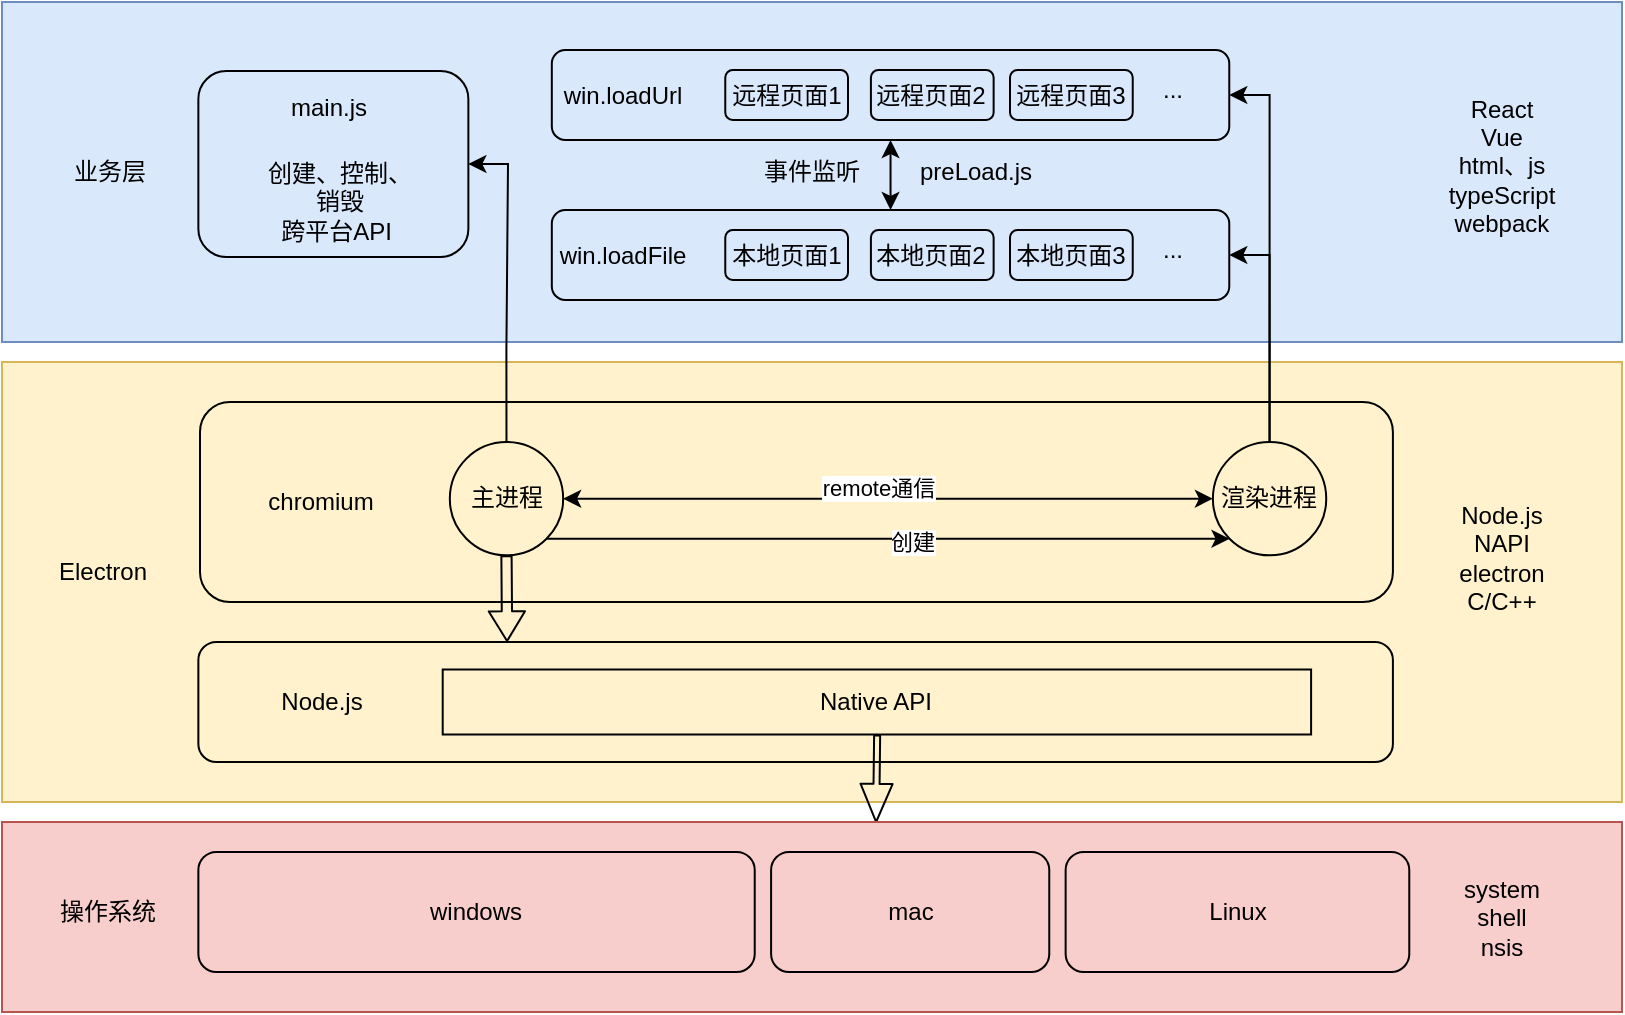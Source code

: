<mxfile version="14.8.4" type="github">
  <diagram id="m6H8VTKPJ6Sz8m5hufJF" name="第 1 页">
    <mxGraphModel dx="2067" dy="754" grid="1" gridSize="10" guides="1" tooltips="1" connect="1" arrows="1" fold="1" page="1" pageScale="1" pageWidth="827" pageHeight="1169" math="0" shadow="0">
      <root>
        <mxCell id="0" />
        <mxCell id="1" parent="0" />
        <mxCell id="TbtT0JVvoeRSLPMh4YAU-9" value="" style="group" vertex="1" connectable="0" parent="1">
          <mxGeometry x="-800" y="10" width="810" height="505" as="geometry" />
        </mxCell>
        <mxCell id="xWHJRbcJxK2UCn6IHJpZ-27" value="事件监听" style="rounded=0;whiteSpace=wrap;html=1;fillColor=#dae8fc;strokeColor=#6c8ebf;" parent="TbtT0JVvoeRSLPMh4YAU-9" vertex="1">
          <mxGeometry width="810" height="170" as="geometry" />
        </mxCell>
        <mxCell id="xWHJRbcJxK2UCn6IHJpZ-18" value="" style="rounded=0;whiteSpace=wrap;html=1;fillColor=#fff2cc;strokeColor=#d6b656;" parent="TbtT0JVvoeRSLPMh4YAU-9" vertex="1">
          <mxGeometry y="180" width="810" height="220" as="geometry" />
        </mxCell>
        <mxCell id="xWHJRbcJxK2UCn6IHJpZ-2" value="" style="rounded=1;whiteSpace=wrap;html=1;fillColor=none;" parent="TbtT0JVvoeRSLPMh4YAU-9" vertex="1">
          <mxGeometry x="99" y="200" width="596.455" height="100" as="geometry" />
        </mxCell>
        <mxCell id="xWHJRbcJxK2UCn6IHJpZ-3" value="chromium" style="text;html=1;strokeColor=none;fillColor=none;align=center;verticalAlign=middle;whiteSpace=wrap;rounded=0;" parent="TbtT0JVvoeRSLPMh4YAU-9" vertex="1">
          <mxGeometry x="143.182" y="240" width="32.727" height="20" as="geometry" />
        </mxCell>
        <mxCell id="xWHJRbcJxK2UCn6IHJpZ-23" value="Electron" style="text;html=1;strokeColor=none;fillColor=none;align=center;verticalAlign=middle;whiteSpace=wrap;rounded=0;" parent="TbtT0JVvoeRSLPMh4YAU-9" vertex="1">
          <mxGeometry x="34.364" y="275" width="32.727" height="20" as="geometry" />
        </mxCell>
        <mxCell id="xWHJRbcJxK2UCn6IHJpZ-29" value="业务层" style="text;html=1;strokeColor=none;fillColor=none;align=center;verticalAlign=middle;whiteSpace=wrap;rounded=0;" parent="TbtT0JVvoeRSLPMh4YAU-9" vertex="1">
          <mxGeometry x="31.36" y="75" width="45.64" height="20" as="geometry" />
        </mxCell>
        <mxCell id="xWHJRbcJxK2UCn6IHJpZ-31" value="" style="rounded=1;whiteSpace=wrap;html=1;fillColor=none;" parent="TbtT0JVvoeRSLPMh4YAU-9" vertex="1">
          <mxGeometry x="274.909" y="24" width="338.727" height="45" as="geometry" />
        </mxCell>
        <mxCell id="xWHJRbcJxK2UCn6IHJpZ-32" value="" style="rounded=1;whiteSpace=wrap;html=1;fillColor=none;" parent="TbtT0JVvoeRSLPMh4YAU-9" vertex="1">
          <mxGeometry x="274.909" y="104" width="338.727" height="45" as="geometry" />
        </mxCell>
        <mxCell id="xWHJRbcJxK2UCn6IHJpZ-39" value="win.loadUrl" style="text;html=1;strokeColor=none;fillColor=none;align=center;verticalAlign=middle;whiteSpace=wrap;rounded=0;" parent="TbtT0JVvoeRSLPMh4YAU-9" vertex="1">
          <mxGeometry x="293.727" y="36.5" width="32.727" height="20" as="geometry" />
        </mxCell>
        <mxCell id="xWHJRbcJxK2UCn6IHJpZ-40" value="win.loadFile" style="text;html=1;strokeColor=none;fillColor=none;align=center;verticalAlign=middle;whiteSpace=wrap;rounded=0;" parent="TbtT0JVvoeRSLPMh4YAU-9" vertex="1">
          <mxGeometry x="293.727" y="116.5" width="32.727" height="20" as="geometry" />
        </mxCell>
        <mxCell id="xWHJRbcJxK2UCn6IHJpZ-41" value="本地页面1" style="rounded=1;whiteSpace=wrap;html=1;fillColor=none;" parent="TbtT0JVvoeRSLPMh4YAU-9" vertex="1">
          <mxGeometry x="361.636" y="114" width="61.364" height="25" as="geometry" />
        </mxCell>
        <mxCell id="xWHJRbcJxK2UCn6IHJpZ-42" value="本地页面2" style="rounded=1;whiteSpace=wrap;html=1;fillColor=none;" parent="TbtT0JVvoeRSLPMh4YAU-9" vertex="1">
          <mxGeometry x="434.455" y="114" width="61.364" height="25" as="geometry" />
        </mxCell>
        <mxCell id="xWHJRbcJxK2UCn6IHJpZ-43" value="本地页面3" style="rounded=1;whiteSpace=wrap;html=1;fillColor=none;" parent="TbtT0JVvoeRSLPMh4YAU-9" vertex="1">
          <mxGeometry x="504" y="114" width="61.364" height="25" as="geometry" />
        </mxCell>
        <mxCell id="xWHJRbcJxK2UCn6IHJpZ-44" value="..." style="text;html=1;strokeColor=none;fillColor=none;align=center;verticalAlign=middle;whiteSpace=wrap;rounded=0;" parent="TbtT0JVvoeRSLPMh4YAU-9" vertex="1">
          <mxGeometry x="568.636" y="114" width="32.727" height="20" as="geometry" />
        </mxCell>
        <mxCell id="xWHJRbcJxK2UCn6IHJpZ-45" value="远程页面1" style="rounded=1;whiteSpace=wrap;html=1;fillColor=none;" parent="TbtT0JVvoeRSLPMh4YAU-9" vertex="1">
          <mxGeometry x="361.636" y="34" width="61.364" height="25" as="geometry" />
        </mxCell>
        <mxCell id="xWHJRbcJxK2UCn6IHJpZ-46" value="远程页面2" style="rounded=1;whiteSpace=wrap;html=1;fillColor=none;" parent="TbtT0JVvoeRSLPMh4YAU-9" vertex="1">
          <mxGeometry x="434.455" y="34" width="61.364" height="25" as="geometry" />
        </mxCell>
        <mxCell id="xWHJRbcJxK2UCn6IHJpZ-47" value="远程页面3" style="rounded=1;whiteSpace=wrap;html=1;fillColor=none;" parent="TbtT0JVvoeRSLPMh4YAU-9" vertex="1">
          <mxGeometry x="504" y="34" width="61.364" height="25" as="geometry" />
        </mxCell>
        <mxCell id="xWHJRbcJxK2UCn6IHJpZ-48" value="..." style="text;html=1;strokeColor=none;fillColor=none;align=center;verticalAlign=middle;whiteSpace=wrap;rounded=0;" parent="TbtT0JVvoeRSLPMh4YAU-9" vertex="1">
          <mxGeometry x="569.455" y="34" width="32.727" height="20" as="geometry" />
        </mxCell>
        <mxCell id="xWHJRbcJxK2UCn6IHJpZ-51" value="" style="rounded=1;whiteSpace=wrap;html=1;fillColor=none;" parent="TbtT0JVvoeRSLPMh4YAU-9" vertex="1">
          <mxGeometry x="98.182" y="34.5" width="135" height="93" as="geometry" />
        </mxCell>
        <mxCell id="xWHJRbcJxK2UCn6IHJpZ-52" value="创建、控制、销毁&lt;br&gt;跨平台API&amp;nbsp;" style="text;html=1;strokeColor=none;fillColor=none;align=center;verticalAlign=middle;whiteSpace=wrap;rounded=0;" parent="TbtT0JVvoeRSLPMh4YAU-9" vertex="1">
          <mxGeometry x="127.636" y="92.5" width="81.818" height="15" as="geometry" />
        </mxCell>
        <mxCell id="xWHJRbcJxK2UCn6IHJpZ-54" value="main.js" style="text;html=1;strokeColor=none;fillColor=none;align=center;verticalAlign=middle;whiteSpace=wrap;rounded=0;" parent="TbtT0JVvoeRSLPMh4YAU-9" vertex="1">
          <mxGeometry x="147.273" y="43" width="32.727" height="20" as="geometry" />
        </mxCell>
        <mxCell id="TbtT0JVvoeRSLPMh4YAU-1" value="" style="group" vertex="1" connectable="0" parent="TbtT0JVvoeRSLPMh4YAU-9">
          <mxGeometry x="98.182" y="320" width="597.273" height="90" as="geometry" />
        </mxCell>
        <mxCell id="xWHJRbcJxK2UCn6IHJpZ-4" value="" style="rounded=1;whiteSpace=wrap;html=1;fillColor=none;" parent="TbtT0JVvoeRSLPMh4YAU-1" vertex="1">
          <mxGeometry width="597.273" height="60" as="geometry" />
        </mxCell>
        <mxCell id="xWHJRbcJxK2UCn6IHJpZ-5" value="Node.js" style="text;html=1;strokeColor=none;fillColor=none;align=center;verticalAlign=middle;whiteSpace=wrap;rounded=0;" parent="TbtT0JVvoeRSLPMh4YAU-1" vertex="1">
          <mxGeometry x="35.293" y="20" width="54.298" height="20" as="geometry" />
        </mxCell>
        <mxCell id="xWHJRbcJxK2UCn6IHJpZ-13" value="Native API" style="rounded=0;whiteSpace=wrap;html=1;fillColor=none;" parent="TbtT0JVvoeRSLPMh4YAU-1" vertex="1">
          <mxGeometry x="122.171" y="13.75" width="434.193" height="32.5" as="geometry" />
        </mxCell>
        <mxCell id="xWHJRbcJxK2UCn6IHJpZ-15" value="" style="shape=flexArrow;endArrow=classic;html=1;width=3.023;endSize=6.023;endWidth=12;exitX=0.557;exitY=0.985;exitDx=0;exitDy=0;exitPerimeter=0;" parent="TbtT0JVvoeRSLPMh4YAU-1" edge="1">
          <mxGeometry width="50" height="50" relative="1" as="geometry">
            <mxPoint x="339.391" y="46.253" as="sourcePoint" />
            <mxPoint x="338.862" y="90.49" as="targetPoint" />
          </mxGeometry>
        </mxCell>
        <mxCell id="TbtT0JVvoeRSLPMh4YAU-2" value="" style="group" vertex="1" connectable="0" parent="TbtT0JVvoeRSLPMh4YAU-9">
          <mxGeometry y="410" width="810" height="95" as="geometry" />
        </mxCell>
        <mxCell id="xWHJRbcJxK2UCn6IHJpZ-20" value="" style="rounded=0;whiteSpace=wrap;html=1;fillColor=#f8cecc;strokeColor=#b85450;" parent="TbtT0JVvoeRSLPMh4YAU-2" vertex="1">
          <mxGeometry width="810" height="95" as="geometry" />
        </mxCell>
        <mxCell id="xWHJRbcJxK2UCn6IHJpZ-9" value="windows" style="rounded=1;whiteSpace=wrap;html=1;fillColor=none;" parent="TbtT0JVvoeRSLPMh4YAU-2" vertex="1">
          <mxGeometry x="98.182" y="15" width="278.182" height="60" as="geometry" />
        </mxCell>
        <mxCell id="xWHJRbcJxK2UCn6IHJpZ-10" value="mac" style="rounded=1;whiteSpace=wrap;html=1;fillColor=none;" parent="TbtT0JVvoeRSLPMh4YAU-2" vertex="1">
          <mxGeometry x="384.545" y="15" width="139.091" height="60" as="geometry" />
        </mxCell>
        <mxCell id="xWHJRbcJxK2UCn6IHJpZ-11" value="Linux" style="rounded=1;whiteSpace=wrap;html=1;fillColor=none;" parent="TbtT0JVvoeRSLPMh4YAU-2" vertex="1">
          <mxGeometry x="531.818" y="15" width="171.818" height="60" as="geometry" />
        </mxCell>
        <mxCell id="xWHJRbcJxK2UCn6IHJpZ-24" value="操作系统" style="text;html=1;strokeColor=none;fillColor=none;align=center;verticalAlign=middle;whiteSpace=wrap;rounded=0;" parent="TbtT0JVvoeRSLPMh4YAU-2" vertex="1">
          <mxGeometry x="26.18" y="35" width="53.82" height="20" as="geometry" />
        </mxCell>
        <mxCell id="TbtT0JVvoeRSLPMh4YAU-13" value="system&lt;br&gt;shell&lt;br&gt;nsis" style="text;html=1;strokeColor=none;fillColor=none;align=center;verticalAlign=middle;whiteSpace=wrap;rounded=0;" vertex="1" parent="TbtT0JVvoeRSLPMh4YAU-2">
          <mxGeometry x="710" y="9.5" width="80" height="76" as="geometry" />
        </mxCell>
        <mxCell id="TbtT0JVvoeRSLPMh4YAU-3" value="" style="group" vertex="1" connectable="0" parent="TbtT0JVvoeRSLPMh4YAU-9">
          <mxGeometry x="220.909" y="220" width="466.364" height="86.25" as="geometry" />
        </mxCell>
        <mxCell id="xWHJRbcJxK2UCn6IHJpZ-26" value="渲染进程" style="ellipse;whiteSpace=wrap;html=1;aspect=fixed;fillColor=none;" parent="TbtT0JVvoeRSLPMh4YAU-3" vertex="1">
          <mxGeometry x="384.544" width="56.667" height="56.667" as="geometry" />
        </mxCell>
        <mxCell id="TbtT0JVvoeRSLPMh4YAU-5" style="edgeStyle=orthogonalEdgeStyle;rounded=0;orthogonalLoop=1;jettySize=auto;html=1;exitX=0.5;exitY=0;exitDx=0;exitDy=0;entryX=1;entryY=0.5;entryDx=0;entryDy=0;" edge="1" parent="TbtT0JVvoeRSLPMh4YAU-9" source="xWHJRbcJxK2UCn6IHJpZ-25" target="xWHJRbcJxK2UCn6IHJpZ-51">
          <mxGeometry relative="1" as="geometry">
            <Array as="points">
              <mxPoint x="252" y="174" />
              <mxPoint x="253" y="174" />
              <mxPoint x="253" y="81" />
            </Array>
          </mxGeometry>
        </mxCell>
        <mxCell id="TbtT0JVvoeRSLPMh4YAU-6" value="" style="shape=flexArrow;endArrow=classic;html=1;width=5.116;endSize=4.612;endWidth=12;exitX=0.5;exitY=1;exitDx=0;exitDy=0;" edge="1" parent="TbtT0JVvoeRSLPMh4YAU-9" source="xWHJRbcJxK2UCn6IHJpZ-25">
          <mxGeometry width="50" height="50" relative="1" as="geometry">
            <mxPoint x="252.545" y="289" as="sourcePoint" />
            <mxPoint x="252.549" y="320" as="targetPoint" />
          </mxGeometry>
        </mxCell>
        <mxCell id="TbtT0JVvoeRSLPMh4YAU-7" style="edgeStyle=orthogonalEdgeStyle;rounded=0;orthogonalLoop=1;jettySize=auto;html=1;exitX=0.5;exitY=0;exitDx=0;exitDy=0;entryX=1;entryY=0.5;entryDx=0;entryDy=0;" edge="1" parent="TbtT0JVvoeRSLPMh4YAU-9" source="xWHJRbcJxK2UCn6IHJpZ-26" target="xWHJRbcJxK2UCn6IHJpZ-32">
          <mxGeometry relative="1" as="geometry" />
        </mxCell>
        <mxCell id="TbtT0JVvoeRSLPMh4YAU-8" style="edgeStyle=orthogonalEdgeStyle;rounded=0;orthogonalLoop=1;jettySize=auto;html=1;exitX=0.5;exitY=0;exitDx=0;exitDy=0;entryX=1;entryY=0.5;entryDx=0;entryDy=0;" edge="1" parent="TbtT0JVvoeRSLPMh4YAU-9" source="xWHJRbcJxK2UCn6IHJpZ-26" target="xWHJRbcJxK2UCn6IHJpZ-31">
          <mxGeometry relative="1" as="geometry" />
        </mxCell>
        <mxCell id="TbtT0JVvoeRSLPMh4YAU-10" value="React&lt;br&gt;Vue&lt;br&gt;html、js&lt;br&gt;typeScript&lt;br&gt;webpack" style="text;html=1;strokeColor=none;fillColor=none;align=center;verticalAlign=middle;whiteSpace=wrap;rounded=0;" vertex="1" parent="TbtT0JVvoeRSLPMh4YAU-9">
          <mxGeometry x="710" y="34" width="80" height="96" as="geometry" />
        </mxCell>
        <mxCell id="TbtT0JVvoeRSLPMh4YAU-12" value="Node.js&lt;br&gt;NAPI&lt;br&gt;electron&lt;br&gt;C/C++" style="text;html=1;strokeColor=none;fillColor=none;align=center;verticalAlign=middle;whiteSpace=wrap;rounded=0;" vertex="1" parent="TbtT0JVvoeRSLPMh4YAU-9">
          <mxGeometry x="710" y="240" width="80" height="76" as="geometry" />
        </mxCell>
        <mxCell id="xWHJRbcJxK2UCn6IHJpZ-25" value="主进程" style="ellipse;whiteSpace=wrap;html=1;aspect=fixed;fillColor=none;" parent="TbtT0JVvoeRSLPMh4YAU-9" vertex="1">
          <mxGeometry x="223.909" y="220" width="56.667" height="56.667" as="geometry" />
        </mxCell>
        <mxCell id="xWHJRbcJxK2UCn6IHJpZ-33" value="" style="endArrow=classic;startArrow=classic;html=1;exitX=1;exitY=0.5;exitDx=0;exitDy=0;" parent="TbtT0JVvoeRSLPMh4YAU-9" source="xWHJRbcJxK2UCn6IHJpZ-25" target="xWHJRbcJxK2UCn6IHJpZ-26" edge="1">
          <mxGeometry width="50" height="50" relative="1" as="geometry">
            <mxPoint x="410.909" y="262.145" as="sourcePoint" />
            <mxPoint x="497.273" y="285.668" as="targetPoint" />
          </mxGeometry>
        </mxCell>
        <mxCell id="xWHJRbcJxK2UCn6IHJpZ-34" value="remote通信" style="edgeLabel;html=1;align=center;verticalAlign=middle;resizable=0;points=[];" parent="xWHJRbcJxK2UCn6IHJpZ-33" vertex="1" connectable="0">
          <mxGeometry x="-0.033" y="4" relative="1" as="geometry">
            <mxPoint y="-2" as="offset" />
          </mxGeometry>
        </mxCell>
        <mxCell id="xWHJRbcJxK2UCn6IHJpZ-49" value="" style="endArrow=classic;html=1;exitX=1;exitY=1;exitDx=0;exitDy=0;entryX=0;entryY=1;entryDx=0;entryDy=0;" parent="TbtT0JVvoeRSLPMh4YAU-9" source="xWHJRbcJxK2UCn6IHJpZ-25" target="xWHJRbcJxK2UCn6IHJpZ-26" edge="1">
          <mxGeometry width="50" height="50" relative="1" as="geometry">
            <mxPoint x="549.091" y="262.145" as="sourcePoint" />
            <mxPoint x="635.455" y="222.94" as="targetPoint" />
          </mxGeometry>
        </mxCell>
        <mxCell id="xWHJRbcJxK2UCn6IHJpZ-50" value="创建" style="edgeLabel;html=1;align=center;verticalAlign=middle;resizable=0;points=[];" parent="xWHJRbcJxK2UCn6IHJpZ-49" vertex="1" connectable="0">
          <mxGeometry x="0.065" y="-1" relative="1" as="geometry">
            <mxPoint as="offset" />
          </mxGeometry>
        </mxCell>
        <mxCell id="TbtT0JVvoeRSLPMh4YAU-15" value="" style="endArrow=classic;startArrow=classic;html=1;entryX=0.5;entryY=1;entryDx=0;entryDy=0;exitX=0.5;exitY=0;exitDx=0;exitDy=0;" edge="1" parent="TbtT0JVvoeRSLPMh4YAU-9" source="xWHJRbcJxK2UCn6IHJpZ-32" target="xWHJRbcJxK2UCn6IHJpZ-31">
          <mxGeometry width="50" height="50" relative="1" as="geometry">
            <mxPoint x="444" y="100" as="sourcePoint" />
            <mxPoint x="500" y="100" as="targetPoint" />
          </mxGeometry>
        </mxCell>
        <mxCell id="TbtT0JVvoeRSLPMh4YAU-16" value="preLoad.js" style="text;html=1;strokeColor=none;fillColor=none;align=center;verticalAlign=middle;whiteSpace=wrap;rounded=0;" vertex="1" parent="TbtT0JVvoeRSLPMh4YAU-9">
          <mxGeometry x="467" y="75" width="40" height="20" as="geometry" />
        </mxCell>
      </root>
    </mxGraphModel>
  </diagram>
</mxfile>
